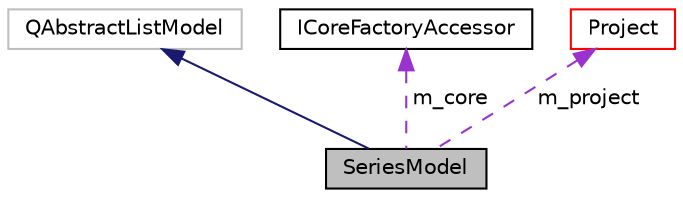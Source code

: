 digraph "SeriesModel"
{
 // LATEX_PDF_SIZE
  edge [fontname="Helvetica",fontsize="10",labelfontname="Helvetica",labelfontsize="10"];
  node [fontname="Helvetica",fontsize="10",shape=record];
  Node1 [label="SeriesModel",height=0.2,width=0.4,color="black", fillcolor="grey75", style="filled", fontcolor="black",tooltip=" "];
  Node2 -> Node1 [dir="back",color="midnightblue",fontsize="10",style="solid",fontname="Helvetica"];
  Node2 [label="QAbstractListModel",height=0.2,width=0.4,color="grey75", fillcolor="white", style="filled",tooltip=" "];
  Node3 -> Node1 [dir="back",color="darkorchid3",fontsize="10",style="dashed",label=" m_core" ,fontname="Helvetica"];
  Node3 [label="ICoreFactoryAccessor",height=0.2,width=0.4,color="black", fillcolor="white", style="filled",URL="$struct_i_core_factory_accessor.html",tooltip=" "];
  Node4 -> Node1 [dir="back",color="darkorchid3",fontsize="10",style="dashed",label=" m_project" ,fontname="Helvetica"];
  Node4 [label="Project",height=0.2,width=0.4,color="red", fillcolor="white", style="filled",URL="$class_project.html",tooltip=" "];
}
